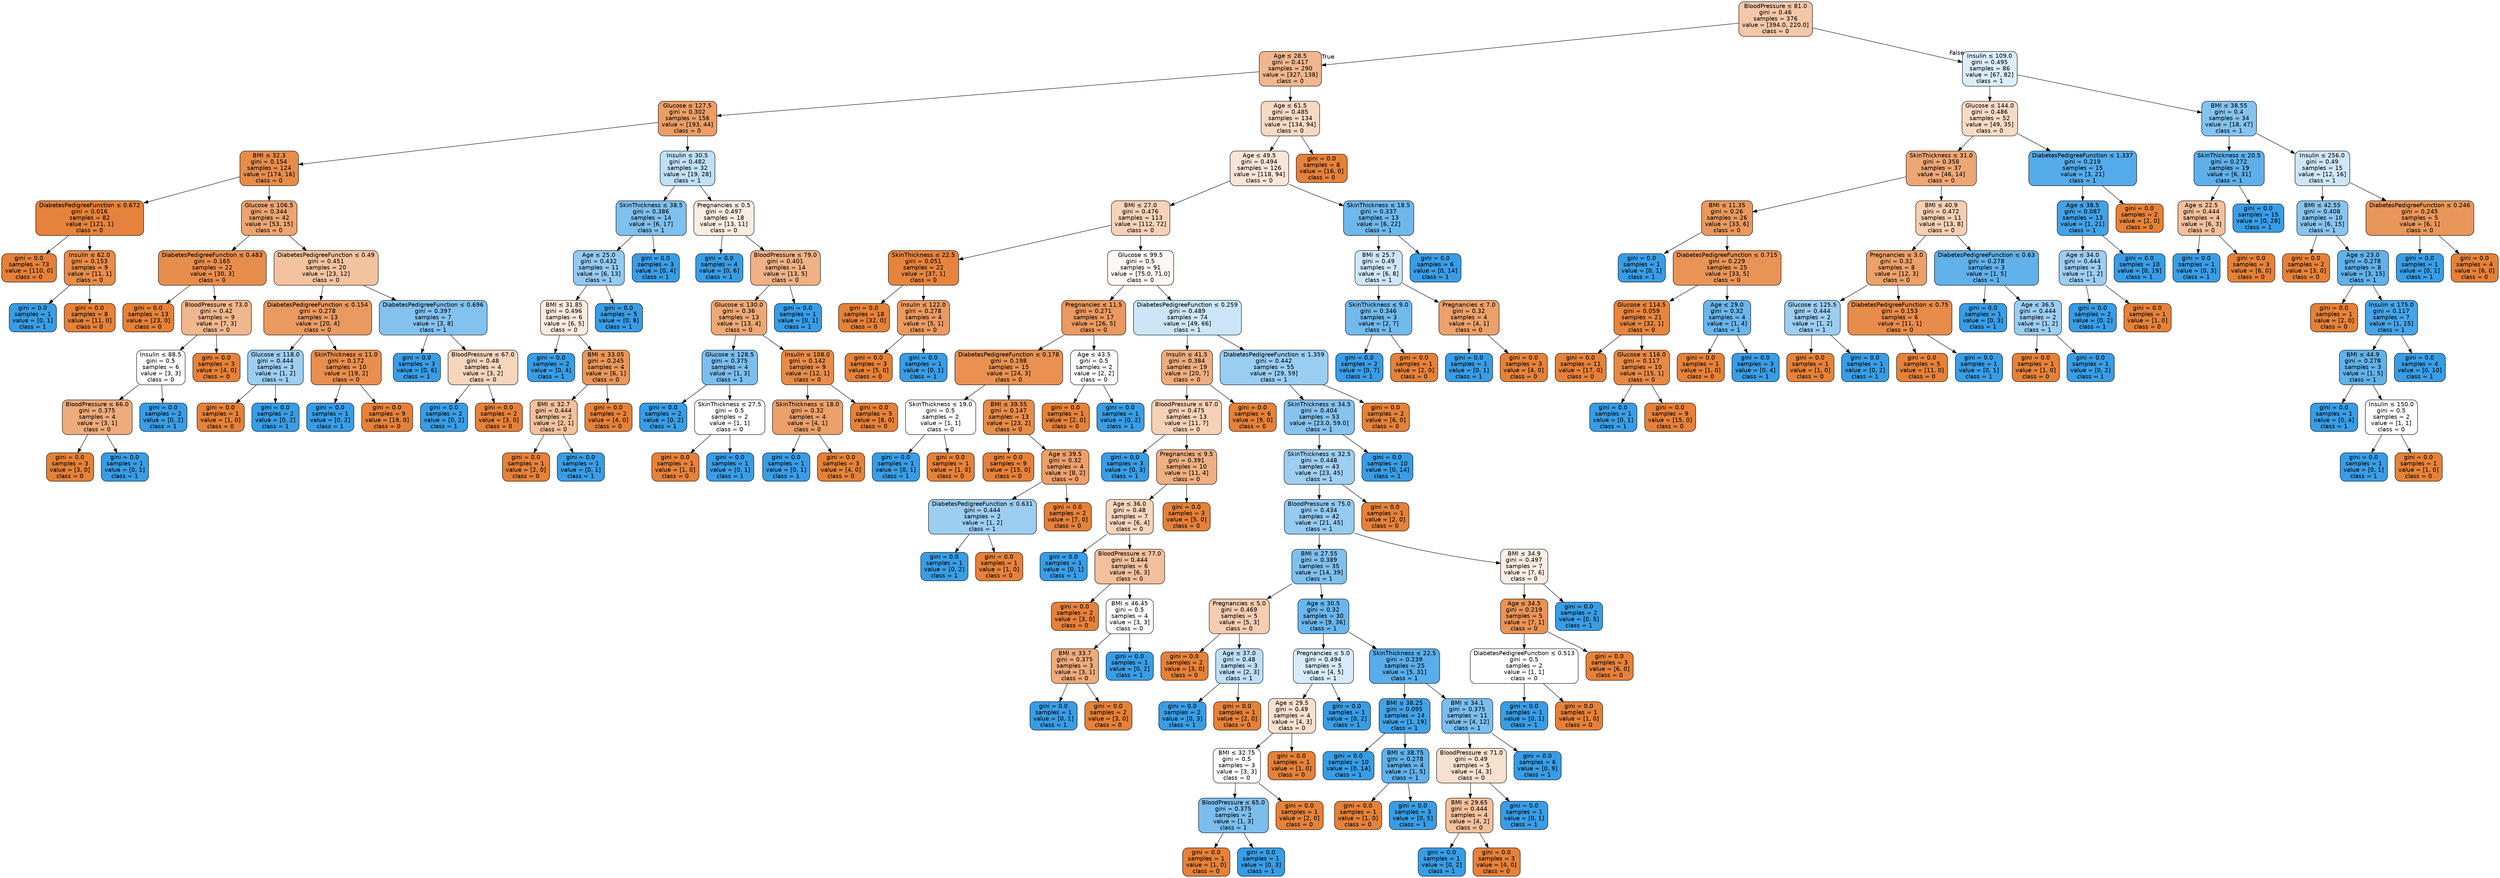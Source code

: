 digraph Tree {
node [shape=box, style="filled, rounded", color="black", fontname="helvetica"] ;
edge [fontname="helvetica"] ;
0 [label=<BloodPressure &le; 81.0<br/>gini = 0.46<br/>samples = 376<br/>value = [394.0, 220.0]<br/>class = 0>, fillcolor="#f4c7a8"] ;
1 [label=<Age &le; 28.5<br/>gini = 0.417<br/>samples = 290<br/>value = [327, 138]<br/>class = 0>, fillcolor="#f0b68d"] ;
0 -> 1 [labeldistance=2.5, labelangle=45, headlabel="True"] ;
2 [label=<Glucose &le; 127.5<br/>gini = 0.302<br/>samples = 156<br/>value = [193, 44]<br/>class = 0>, fillcolor="#eb9e66"] ;
1 -> 2 ;
3 [label=<BMI &le; 32.3<br/>gini = 0.154<br/>samples = 124<br/>value = [174, 16]<br/>class = 0>, fillcolor="#e78d4b"] ;
2 -> 3 ;
4 [label=<DiabetesPedigreeFunction &le; 0.672<br/>gini = 0.016<br/>samples = 82<br/>value = [121, 1]<br/>class = 0>, fillcolor="#e5823b"] ;
3 -> 4 ;
5 [label=<gini = 0.0<br/>samples = 73<br/>value = [110, 0]<br/>class = 0>, fillcolor="#e58139"] ;
4 -> 5 ;
6 [label=<Insulin &le; 62.0<br/>gini = 0.153<br/>samples = 9<br/>value = [11, 1]<br/>class = 0>, fillcolor="#e78c4b"] ;
4 -> 6 ;
7 [label=<gini = 0.0<br/>samples = 1<br/>value = [0, 1]<br/>class = 1>, fillcolor="#399de5"] ;
6 -> 7 ;
8 [label=<gini = 0.0<br/>samples = 8<br/>value = [11, 0]<br/>class = 0>, fillcolor="#e58139"] ;
6 -> 8 ;
9 [label=<Glucose &le; 106.5<br/>gini = 0.344<br/>samples = 42<br/>value = [53, 15]<br/>class = 0>, fillcolor="#eca571"] ;
3 -> 9 ;
10 [label=<DiabetesPedigreeFunction &le; 0.483<br/>gini = 0.165<br/>samples = 22<br/>value = [30, 3]<br/>class = 0>, fillcolor="#e88e4d"] ;
9 -> 10 ;
11 [label=<gini = 0.0<br/>samples = 13<br/>value = [23, 0]<br/>class = 0>, fillcolor="#e58139"] ;
10 -> 11 ;
12 [label=<BloodPressure &le; 73.0<br/>gini = 0.42<br/>samples = 9<br/>value = [7, 3]<br/>class = 0>, fillcolor="#f0b78e"] ;
10 -> 12 ;
13 [label=<Insulin &le; 88.5<br/>gini = 0.5<br/>samples = 6<br/>value = [3, 3]<br/>class = 0>, fillcolor="#ffffff"] ;
12 -> 13 ;
14 [label=<BloodPressure &le; 66.0<br/>gini = 0.375<br/>samples = 4<br/>value = [3, 1]<br/>class = 0>, fillcolor="#eeab7b"] ;
13 -> 14 ;
15 [label=<gini = 0.0<br/>samples = 3<br/>value = [3, 0]<br/>class = 0>, fillcolor="#e58139"] ;
14 -> 15 ;
16 [label=<gini = 0.0<br/>samples = 1<br/>value = [0, 1]<br/>class = 1>, fillcolor="#399de5"] ;
14 -> 16 ;
17 [label=<gini = 0.0<br/>samples = 2<br/>value = [0, 2]<br/>class = 1>, fillcolor="#399de5"] ;
13 -> 17 ;
18 [label=<gini = 0.0<br/>samples = 3<br/>value = [4, 0]<br/>class = 0>, fillcolor="#e58139"] ;
12 -> 18 ;
19 [label=<DiabetesPedigreeFunction &le; 0.49<br/>gini = 0.451<br/>samples = 20<br/>value = [23, 12]<br/>class = 0>, fillcolor="#f3c3a0"] ;
9 -> 19 ;
20 [label=<DiabetesPedigreeFunction &le; 0.154<br/>gini = 0.278<br/>samples = 13<br/>value = [20, 4]<br/>class = 0>, fillcolor="#ea9a61"] ;
19 -> 20 ;
21 [label=<Glucose &le; 118.0<br/>gini = 0.444<br/>samples = 3<br/>value = [1, 2]<br/>class = 1>, fillcolor="#9ccef2"] ;
20 -> 21 ;
22 [label=<gini = 0.0<br/>samples = 1<br/>value = [1, 0]<br/>class = 0>, fillcolor="#e58139"] ;
21 -> 22 ;
23 [label=<gini = 0.0<br/>samples = 2<br/>value = [0, 2]<br/>class = 1>, fillcolor="#399de5"] ;
21 -> 23 ;
24 [label=<SkinThickness &le; 11.0<br/>gini = 0.172<br/>samples = 10<br/>value = [19, 2]<br/>class = 0>, fillcolor="#e88e4e"] ;
20 -> 24 ;
25 [label=<gini = 0.0<br/>samples = 1<br/>value = [0, 2]<br/>class = 1>, fillcolor="#399de5"] ;
24 -> 25 ;
26 [label=<gini = 0.0<br/>samples = 9<br/>value = [19, 0]<br/>class = 0>, fillcolor="#e58139"] ;
24 -> 26 ;
27 [label=<DiabetesPedigreeFunction &le; 0.696<br/>gini = 0.397<br/>samples = 7<br/>value = [3, 8]<br/>class = 1>, fillcolor="#83c2ef"] ;
19 -> 27 ;
28 [label=<gini = 0.0<br/>samples = 3<br/>value = [0, 6]<br/>class = 1>, fillcolor="#399de5"] ;
27 -> 28 ;
29 [label=<BloodPressure &le; 67.0<br/>gini = 0.48<br/>samples = 4<br/>value = [3, 2]<br/>class = 0>, fillcolor="#f6d5bd"] ;
27 -> 29 ;
30 [label=<gini = 0.0<br/>samples = 2<br/>value = [0, 2]<br/>class = 1>, fillcolor="#399de5"] ;
29 -> 30 ;
31 [label=<gini = 0.0<br/>samples = 2<br/>value = [3, 0]<br/>class = 0>, fillcolor="#e58139"] ;
29 -> 31 ;
32 [label=<Insulin &le; 30.5<br/>gini = 0.482<br/>samples = 32<br/>value = [19, 28]<br/>class = 1>, fillcolor="#bfe0f7"] ;
2 -> 32 ;
33 [label=<SkinThickness &le; 38.5<br/>gini = 0.386<br/>samples = 14<br/>value = [6, 17]<br/>class = 1>, fillcolor="#7fc0ee"] ;
32 -> 33 ;
34 [label=<Age &le; 25.0<br/>gini = 0.432<br/>samples = 11<br/>value = [6, 13]<br/>class = 1>, fillcolor="#94caf1"] ;
33 -> 34 ;
35 [label=<BMI &le; 31.85<br/>gini = 0.496<br/>samples = 6<br/>value = [6, 5]<br/>class = 0>, fillcolor="#fbeade"] ;
34 -> 35 ;
36 [label=<gini = 0.0<br/>samples = 2<br/>value = [0, 4]<br/>class = 1>, fillcolor="#399de5"] ;
35 -> 36 ;
37 [label=<BMI &le; 33.05<br/>gini = 0.245<br/>samples = 4<br/>value = [6, 1]<br/>class = 0>, fillcolor="#e9965a"] ;
35 -> 37 ;
38 [label=<BMI &le; 32.7<br/>gini = 0.444<br/>samples = 2<br/>value = [2, 1]<br/>class = 0>, fillcolor="#f2c09c"] ;
37 -> 38 ;
39 [label=<gini = 0.0<br/>samples = 1<br/>value = [2, 0]<br/>class = 0>, fillcolor="#e58139"] ;
38 -> 39 ;
40 [label=<gini = 0.0<br/>samples = 1<br/>value = [0, 1]<br/>class = 1>, fillcolor="#399de5"] ;
38 -> 40 ;
41 [label=<gini = 0.0<br/>samples = 2<br/>value = [4, 0]<br/>class = 0>, fillcolor="#e58139"] ;
37 -> 41 ;
42 [label=<gini = 0.0<br/>samples = 5<br/>value = [0, 8]<br/>class = 1>, fillcolor="#399de5"] ;
34 -> 42 ;
43 [label=<gini = 0.0<br/>samples = 3<br/>value = [0, 4]<br/>class = 1>, fillcolor="#399de5"] ;
33 -> 43 ;
44 [label=<Pregnancies &le; 0.5<br/>gini = 0.497<br/>samples = 18<br/>value = [13, 11]<br/>class = 0>, fillcolor="#fbece1"] ;
32 -> 44 ;
45 [label=<gini = 0.0<br/>samples = 4<br/>value = [0, 6]<br/>class = 1>, fillcolor="#399de5"] ;
44 -> 45 ;
46 [label=<BloodPressure &le; 79.0<br/>gini = 0.401<br/>samples = 14<br/>value = [13, 5]<br/>class = 0>, fillcolor="#efb185"] ;
44 -> 46 ;
47 [label=<Glucose &le; 130.0<br/>gini = 0.36<br/>samples = 13<br/>value = [13, 4]<br/>class = 0>, fillcolor="#eda876"] ;
46 -> 47 ;
48 [label=<Glucose &le; 128.5<br/>gini = 0.375<br/>samples = 4<br/>value = [1, 3]<br/>class = 1>, fillcolor="#7bbeee"] ;
47 -> 48 ;
49 [label=<gini = 0.0<br/>samples = 2<br/>value = [0, 2]<br/>class = 1>, fillcolor="#399de5"] ;
48 -> 49 ;
50 [label=<SkinThickness &le; 27.5<br/>gini = 0.5<br/>samples = 2<br/>value = [1, 1]<br/>class = 0>, fillcolor="#ffffff"] ;
48 -> 50 ;
51 [label=<gini = 0.0<br/>samples = 1<br/>value = [1, 0]<br/>class = 0>, fillcolor="#e58139"] ;
50 -> 51 ;
52 [label=<gini = 0.0<br/>samples = 1<br/>value = [0, 1]<br/>class = 1>, fillcolor="#399de5"] ;
50 -> 52 ;
53 [label=<Insulin &le; 108.0<br/>gini = 0.142<br/>samples = 9<br/>value = [12, 1]<br/>class = 0>, fillcolor="#e78c49"] ;
47 -> 53 ;
54 [label=<SkinThickness &le; 18.0<br/>gini = 0.32<br/>samples = 4<br/>value = [4, 1]<br/>class = 0>, fillcolor="#eca06a"] ;
53 -> 54 ;
55 [label=<gini = 0.0<br/>samples = 1<br/>value = [0, 1]<br/>class = 1>, fillcolor="#399de5"] ;
54 -> 55 ;
56 [label=<gini = 0.0<br/>samples = 3<br/>value = [4, 0]<br/>class = 0>, fillcolor="#e58139"] ;
54 -> 56 ;
57 [label=<gini = 0.0<br/>samples = 5<br/>value = [8, 0]<br/>class = 0>, fillcolor="#e58139"] ;
53 -> 57 ;
58 [label=<gini = 0.0<br/>samples = 1<br/>value = [0, 1]<br/>class = 1>, fillcolor="#399de5"] ;
46 -> 58 ;
59 [label=<Age &le; 61.5<br/>gini = 0.485<br/>samples = 134<br/>value = [134, 94]<br/>class = 0>, fillcolor="#f7d9c4"] ;
1 -> 59 ;
60 [label=<Age &le; 49.5<br/>gini = 0.494<br/>samples = 126<br/>value = [118, 94]<br/>class = 0>, fillcolor="#fae5d7"] ;
59 -> 60 ;
61 [label=<BMI &le; 27.0<br/>gini = 0.476<br/>samples = 113<br/>value = [112, 72]<br/>class = 0>, fillcolor="#f6d2b8"] ;
60 -> 61 ;
62 [label=<SkinThickness &le; 22.5<br/>gini = 0.051<br/>samples = 22<br/>value = [37, 1]<br/>class = 0>, fillcolor="#e6843e"] ;
61 -> 62 ;
63 [label=<gini = 0.0<br/>samples = 18<br/>value = [32, 0]<br/>class = 0>, fillcolor="#e58139"] ;
62 -> 63 ;
64 [label=<Insulin &le; 122.0<br/>gini = 0.278<br/>samples = 4<br/>value = [5, 1]<br/>class = 0>, fillcolor="#ea9a61"] ;
62 -> 64 ;
65 [label=<gini = 0.0<br/>samples = 3<br/>value = [5, 0]<br/>class = 0>, fillcolor="#e58139"] ;
64 -> 65 ;
66 [label=<gini = 0.0<br/>samples = 1<br/>value = [0, 1]<br/>class = 1>, fillcolor="#399de5"] ;
64 -> 66 ;
67 [label=<Glucose &le; 99.5<br/>gini = 0.5<br/>samples = 91<br/>value = [75.0, 71.0]<br/>class = 0>, fillcolor="#fef8f4"] ;
61 -> 67 ;
68 [label=<Pregnancies &le; 11.5<br/>gini = 0.271<br/>samples = 17<br/>value = [26, 5]<br/>class = 0>, fillcolor="#ea995f"] ;
67 -> 68 ;
69 [label=<DiabetesPedigreeFunction &le; 0.178<br/>gini = 0.198<br/>samples = 15<br/>value = [24, 3]<br/>class = 0>, fillcolor="#e89152"] ;
68 -> 69 ;
70 [label=<SkinThickness &le; 19.0<br/>gini = 0.5<br/>samples = 2<br/>value = [1, 1]<br/>class = 0>, fillcolor="#ffffff"] ;
69 -> 70 ;
71 [label=<gini = 0.0<br/>samples = 1<br/>value = [0, 1]<br/>class = 1>, fillcolor="#399de5"] ;
70 -> 71 ;
72 [label=<gini = 0.0<br/>samples = 1<br/>value = [1, 0]<br/>class = 0>, fillcolor="#e58139"] ;
70 -> 72 ;
73 [label=<BMI &le; 39.55<br/>gini = 0.147<br/>samples = 13<br/>value = [23, 2]<br/>class = 0>, fillcolor="#e78c4a"] ;
69 -> 73 ;
74 [label=<gini = 0.0<br/>samples = 9<br/>value = [15, 0]<br/>class = 0>, fillcolor="#e58139"] ;
73 -> 74 ;
75 [label=<Age &le; 39.5<br/>gini = 0.32<br/>samples = 4<br/>value = [8, 2]<br/>class = 0>, fillcolor="#eca06a"] ;
73 -> 75 ;
76 [label=<DiabetesPedigreeFunction &le; 0.631<br/>gini = 0.444<br/>samples = 2<br/>value = [1, 2]<br/>class = 1>, fillcolor="#9ccef2"] ;
75 -> 76 ;
77 [label=<gini = 0.0<br/>samples = 1<br/>value = [0, 2]<br/>class = 1>, fillcolor="#399de5"] ;
76 -> 77 ;
78 [label=<gini = 0.0<br/>samples = 1<br/>value = [1, 0]<br/>class = 0>, fillcolor="#e58139"] ;
76 -> 78 ;
79 [label=<gini = 0.0<br/>samples = 2<br/>value = [7, 0]<br/>class = 0>, fillcolor="#e58139"] ;
75 -> 79 ;
80 [label=<Age &le; 43.5<br/>gini = 0.5<br/>samples = 2<br/>value = [2, 2]<br/>class = 0>, fillcolor="#ffffff"] ;
68 -> 80 ;
81 [label=<gini = 0.0<br/>samples = 1<br/>value = [2, 0]<br/>class = 0>, fillcolor="#e58139"] ;
80 -> 81 ;
82 [label=<gini = 0.0<br/>samples = 1<br/>value = [0, 2]<br/>class = 1>, fillcolor="#399de5"] ;
80 -> 82 ;
83 [label=<DiabetesPedigreeFunction &le; 0.259<br/>gini = 0.489<br/>samples = 74<br/>value = [49, 66]<br/>class = 1>, fillcolor="#cce6f8"] ;
67 -> 83 ;
84 [label=<Insulin &le; 41.5<br/>gini = 0.384<br/>samples = 19<br/>value = [20, 7]<br/>class = 0>, fillcolor="#eead7e"] ;
83 -> 84 ;
85 [label=<BloodPressure &le; 67.0<br/>gini = 0.475<br/>samples = 13<br/>value = [11, 7]<br/>class = 0>, fillcolor="#f6d1b7"] ;
84 -> 85 ;
86 [label=<gini = 0.0<br/>samples = 3<br/>value = [0, 3]<br/>class = 1>, fillcolor="#399de5"] ;
85 -> 86 ;
87 [label=<Pregnancies &le; 9.5<br/>gini = 0.391<br/>samples = 10<br/>value = [11, 4]<br/>class = 0>, fillcolor="#eeaf81"] ;
85 -> 87 ;
88 [label=<Age &le; 36.0<br/>gini = 0.48<br/>samples = 7<br/>value = [6, 4]<br/>class = 0>, fillcolor="#f6d5bd"] ;
87 -> 88 ;
89 [label=<gini = 0.0<br/>samples = 1<br/>value = [0, 1]<br/>class = 1>, fillcolor="#399de5"] ;
88 -> 89 ;
90 [label=<BloodPressure &le; 77.0<br/>gini = 0.444<br/>samples = 6<br/>value = [6, 3]<br/>class = 0>, fillcolor="#f2c09c"] ;
88 -> 90 ;
91 [label=<gini = 0.0<br/>samples = 2<br/>value = [3, 0]<br/>class = 0>, fillcolor="#e58139"] ;
90 -> 91 ;
92 [label=<BMI &le; 46.45<br/>gini = 0.5<br/>samples = 4<br/>value = [3, 3]<br/>class = 0>, fillcolor="#ffffff"] ;
90 -> 92 ;
93 [label=<BMI &le; 33.7<br/>gini = 0.375<br/>samples = 3<br/>value = [3, 1]<br/>class = 0>, fillcolor="#eeab7b"] ;
92 -> 93 ;
94 [label=<gini = 0.0<br/>samples = 1<br/>value = [0, 1]<br/>class = 1>, fillcolor="#399de5"] ;
93 -> 94 ;
95 [label=<gini = 0.0<br/>samples = 2<br/>value = [3, 0]<br/>class = 0>, fillcolor="#e58139"] ;
93 -> 95 ;
96 [label=<gini = 0.0<br/>samples = 1<br/>value = [0, 2]<br/>class = 1>, fillcolor="#399de5"] ;
92 -> 96 ;
97 [label=<gini = 0.0<br/>samples = 3<br/>value = [5, 0]<br/>class = 0>, fillcolor="#e58139"] ;
87 -> 97 ;
98 [label=<gini = 0.0<br/>samples = 6<br/>value = [9, 0]<br/>class = 0>, fillcolor="#e58139"] ;
84 -> 98 ;
99 [label=<DiabetesPedigreeFunction &le; 1.359<br/>gini = 0.442<br/>samples = 55<br/>value = [29, 59]<br/>class = 1>, fillcolor="#9acdf2"] ;
83 -> 99 ;
100 [label=<SkinThickness &le; 34.5<br/>gini = 0.404<br/>samples = 53<br/>value = [23.0, 59.0]<br/>class = 1>, fillcolor="#86c3ef"] ;
99 -> 100 ;
101 [label=<SkinThickness &le; 32.5<br/>gini = 0.448<br/>samples = 43<br/>value = [23, 45]<br/>class = 1>, fillcolor="#9ecff2"] ;
100 -> 101 ;
102 [label=<BloodPressure &le; 75.0<br/>gini = 0.434<br/>samples = 42<br/>value = [21, 45]<br/>class = 1>, fillcolor="#95cbf1"] ;
101 -> 102 ;
103 [label=<BMI &le; 27.55<br/>gini = 0.389<br/>samples = 35<br/>value = [14, 39]<br/>class = 1>, fillcolor="#80c0ee"] ;
102 -> 103 ;
104 [label=<Pregnancies &le; 5.0<br/>gini = 0.469<br/>samples = 5<br/>value = [5, 3]<br/>class = 0>, fillcolor="#f5cdb0"] ;
103 -> 104 ;
105 [label=<gini = 0.0<br/>samples = 2<br/>value = [3, 0]<br/>class = 0>, fillcolor="#e58139"] ;
104 -> 105 ;
106 [label=<Age &le; 37.0<br/>gini = 0.48<br/>samples = 3<br/>value = [2, 3]<br/>class = 1>, fillcolor="#bddef6"] ;
104 -> 106 ;
107 [label=<gini = 0.0<br/>samples = 2<br/>value = [0, 3]<br/>class = 1>, fillcolor="#399de5"] ;
106 -> 107 ;
108 [label=<gini = 0.0<br/>samples = 1<br/>value = [2, 0]<br/>class = 0>, fillcolor="#e58139"] ;
106 -> 108 ;
109 [label=<Age &le; 30.5<br/>gini = 0.32<br/>samples = 30<br/>value = [9, 36]<br/>class = 1>, fillcolor="#6ab6ec"] ;
103 -> 109 ;
110 [label=<Pregnancies &le; 5.0<br/>gini = 0.494<br/>samples = 5<br/>value = [4, 5]<br/>class = 1>, fillcolor="#d7ebfa"] ;
109 -> 110 ;
111 [label=<Age &le; 29.5<br/>gini = 0.49<br/>samples = 4<br/>value = [4, 3]<br/>class = 0>, fillcolor="#f8e0ce"] ;
110 -> 111 ;
112 [label=<BMI &le; 32.75<br/>gini = 0.5<br/>samples = 3<br/>value = [3, 3]<br/>class = 0>, fillcolor="#ffffff"] ;
111 -> 112 ;
113 [label=<BloodPressure &le; 65.0<br/>gini = 0.375<br/>samples = 2<br/>value = [1, 3]<br/>class = 1>, fillcolor="#7bbeee"] ;
112 -> 113 ;
114 [label=<gini = 0.0<br/>samples = 1<br/>value = [1, 0]<br/>class = 0>, fillcolor="#e58139"] ;
113 -> 114 ;
115 [label=<gini = 0.0<br/>samples = 1<br/>value = [0, 3]<br/>class = 1>, fillcolor="#399de5"] ;
113 -> 115 ;
116 [label=<gini = 0.0<br/>samples = 1<br/>value = [2, 0]<br/>class = 0>, fillcolor="#e58139"] ;
112 -> 116 ;
117 [label=<gini = 0.0<br/>samples = 1<br/>value = [1, 0]<br/>class = 0>, fillcolor="#e58139"] ;
111 -> 117 ;
118 [label=<gini = 0.0<br/>samples = 1<br/>value = [0, 2]<br/>class = 1>, fillcolor="#399de5"] ;
110 -> 118 ;
119 [label=<SkinThickness &le; 22.5<br/>gini = 0.239<br/>samples = 25<br/>value = [5, 31]<br/>class = 1>, fillcolor="#59ade9"] ;
109 -> 119 ;
120 [label=<BMI &le; 38.25<br/>gini = 0.095<br/>samples = 14<br/>value = [1, 19]<br/>class = 1>, fillcolor="#43a2e6"] ;
119 -> 120 ;
121 [label=<gini = 0.0<br/>samples = 10<br/>value = [0, 14]<br/>class = 1>, fillcolor="#399de5"] ;
120 -> 121 ;
122 [label=<BMI &le; 38.75<br/>gini = 0.278<br/>samples = 4<br/>value = [1, 5]<br/>class = 1>, fillcolor="#61b1ea"] ;
120 -> 122 ;
123 [label=<gini = 0.0<br/>samples = 1<br/>value = [1, 0]<br/>class = 0>, fillcolor="#e58139"] ;
122 -> 123 ;
124 [label=<gini = 0.0<br/>samples = 3<br/>value = [0, 5]<br/>class = 1>, fillcolor="#399de5"] ;
122 -> 124 ;
125 [label=<BMI &le; 34.1<br/>gini = 0.375<br/>samples = 11<br/>value = [4, 12]<br/>class = 1>, fillcolor="#7bbeee"] ;
119 -> 125 ;
126 [label=<BloodPressure &le; 71.0<br/>gini = 0.49<br/>samples = 5<br/>value = [4, 3]<br/>class = 0>, fillcolor="#f8e0ce"] ;
125 -> 126 ;
127 [label=<BMI &le; 29.65<br/>gini = 0.444<br/>samples = 4<br/>value = [4, 2]<br/>class = 0>, fillcolor="#f2c09c"] ;
126 -> 127 ;
128 [label=<gini = 0.0<br/>samples = 1<br/>value = [0, 2]<br/>class = 1>, fillcolor="#399de5"] ;
127 -> 128 ;
129 [label=<gini = 0.0<br/>samples = 3<br/>value = [4, 0]<br/>class = 0>, fillcolor="#e58139"] ;
127 -> 129 ;
130 [label=<gini = 0.0<br/>samples = 1<br/>value = [0, 1]<br/>class = 1>, fillcolor="#399de5"] ;
126 -> 130 ;
131 [label=<gini = 0.0<br/>samples = 6<br/>value = [0, 9]<br/>class = 1>, fillcolor="#399de5"] ;
125 -> 131 ;
132 [label=<BMI &le; 34.9<br/>gini = 0.497<br/>samples = 7<br/>value = [7, 6]<br/>class = 0>, fillcolor="#fbede3"] ;
102 -> 132 ;
133 [label=<Age &le; 34.5<br/>gini = 0.219<br/>samples = 5<br/>value = [7, 1]<br/>class = 0>, fillcolor="#e99355"] ;
132 -> 133 ;
134 [label=<DiabetesPedigreeFunction &le; 0.513<br/>gini = 0.5<br/>samples = 2<br/>value = [1, 1]<br/>class = 0>, fillcolor="#ffffff"] ;
133 -> 134 ;
135 [label=<gini = 0.0<br/>samples = 1<br/>value = [0, 1]<br/>class = 1>, fillcolor="#399de5"] ;
134 -> 135 ;
136 [label=<gini = 0.0<br/>samples = 1<br/>value = [1, 0]<br/>class = 0>, fillcolor="#e58139"] ;
134 -> 136 ;
137 [label=<gini = 0.0<br/>samples = 3<br/>value = [6, 0]<br/>class = 0>, fillcolor="#e58139"] ;
133 -> 137 ;
138 [label=<gini = 0.0<br/>samples = 2<br/>value = [0, 5]<br/>class = 1>, fillcolor="#399de5"] ;
132 -> 138 ;
139 [label=<gini = 0.0<br/>samples = 1<br/>value = [2, 0]<br/>class = 0>, fillcolor="#e58139"] ;
101 -> 139 ;
140 [label=<gini = 0.0<br/>samples = 10<br/>value = [0, 14]<br/>class = 1>, fillcolor="#399de5"] ;
100 -> 140 ;
141 [label=<gini = 0.0<br/>samples = 2<br/>value = [6, 0]<br/>class = 0>, fillcolor="#e58139"] ;
99 -> 141 ;
142 [label=<SkinThickness &le; 18.5<br/>gini = 0.337<br/>samples = 13<br/>value = [6, 22]<br/>class = 1>, fillcolor="#6fb8ec"] ;
60 -> 142 ;
143 [label=<BMI &le; 25.7<br/>gini = 0.49<br/>samples = 7<br/>value = [6, 8]<br/>class = 1>, fillcolor="#cee6f8"] ;
142 -> 143 ;
144 [label=<SkinThickness &le; 9.0<br/>gini = 0.346<br/>samples = 3<br/>value = [2, 7]<br/>class = 1>, fillcolor="#72b9ec"] ;
143 -> 144 ;
145 [label=<gini = 0.0<br/>samples = 2<br/>value = [0, 7]<br/>class = 1>, fillcolor="#399de5"] ;
144 -> 145 ;
146 [label=<gini = 0.0<br/>samples = 1<br/>value = [2, 0]<br/>class = 0>, fillcolor="#e58139"] ;
144 -> 146 ;
147 [label=<Pregnancies &le; 7.0<br/>gini = 0.32<br/>samples = 4<br/>value = [4, 1]<br/>class = 0>, fillcolor="#eca06a"] ;
143 -> 147 ;
148 [label=<gini = 0.0<br/>samples = 1<br/>value = [0, 1]<br/>class = 1>, fillcolor="#399de5"] ;
147 -> 148 ;
149 [label=<gini = 0.0<br/>samples = 3<br/>value = [4, 0]<br/>class = 0>, fillcolor="#e58139"] ;
147 -> 149 ;
150 [label=<gini = 0.0<br/>samples = 6<br/>value = [0, 14]<br/>class = 1>, fillcolor="#399de5"] ;
142 -> 150 ;
151 [label=<gini = 0.0<br/>samples = 8<br/>value = [16, 0]<br/>class = 0>, fillcolor="#e58139"] ;
59 -> 151 ;
152 [label=<Insulin &le; 109.0<br/>gini = 0.495<br/>samples = 86<br/>value = [67, 82]<br/>class = 1>, fillcolor="#dbedfa"] ;
0 -> 152 [labeldistance=2.5, labelangle=-45, headlabel="False"] ;
153 [label=<Glucose &le; 144.0<br/>gini = 0.486<br/>samples = 52<br/>value = [49, 35]<br/>class = 0>, fillcolor="#f8dbc6"] ;
152 -> 153 ;
154 [label=<SkinThickness &le; 31.0<br/>gini = 0.358<br/>samples = 37<br/>value = [46, 14]<br/>class = 0>, fillcolor="#eda775"] ;
153 -> 154 ;
155 [label=<BMI &le; 11.35<br/>gini = 0.26<br/>samples = 26<br/>value = [33, 6]<br/>class = 0>, fillcolor="#ea985d"] ;
154 -> 155 ;
156 [label=<gini = 0.0<br/>samples = 1<br/>value = [0, 1]<br/>class = 1>, fillcolor="#399de5"] ;
155 -> 156 ;
157 [label=<DiabetesPedigreeFunction &le; 0.715<br/>gini = 0.229<br/>samples = 25<br/>value = [33, 5]<br/>class = 0>, fillcolor="#e99457"] ;
155 -> 157 ;
158 [label=<Glucose &le; 114.5<br/>gini = 0.059<br/>samples = 21<br/>value = [32, 1]<br/>class = 0>, fillcolor="#e6853f"] ;
157 -> 158 ;
159 [label=<gini = 0.0<br/>samples = 11<br/>value = [17, 0]<br/>class = 0>, fillcolor="#e58139"] ;
158 -> 159 ;
160 [label=<Glucose &le; 116.0<br/>gini = 0.117<br/>samples = 10<br/>value = [15, 1]<br/>class = 0>, fillcolor="#e78946"] ;
158 -> 160 ;
161 [label=<gini = 0.0<br/>samples = 1<br/>value = [0, 1]<br/>class = 1>, fillcolor="#399de5"] ;
160 -> 161 ;
162 [label=<gini = 0.0<br/>samples = 9<br/>value = [15, 0]<br/>class = 0>, fillcolor="#e58139"] ;
160 -> 162 ;
163 [label=<Age &le; 29.0<br/>gini = 0.32<br/>samples = 4<br/>value = [1, 4]<br/>class = 1>, fillcolor="#6ab6ec"] ;
157 -> 163 ;
164 [label=<gini = 0.0<br/>samples = 1<br/>value = [1, 0]<br/>class = 0>, fillcolor="#e58139"] ;
163 -> 164 ;
165 [label=<gini = 0.0<br/>samples = 3<br/>value = [0, 4]<br/>class = 1>, fillcolor="#399de5"] ;
163 -> 165 ;
166 [label=<BMI &le; 40.9<br/>gini = 0.472<br/>samples = 11<br/>value = [13, 8]<br/>class = 0>, fillcolor="#f5cfb3"] ;
154 -> 166 ;
167 [label=<Pregnancies &le; 3.0<br/>gini = 0.32<br/>samples = 8<br/>value = [12, 3]<br/>class = 0>, fillcolor="#eca06a"] ;
166 -> 167 ;
168 [label=<Glucose &le; 125.5<br/>gini = 0.444<br/>samples = 2<br/>value = [1, 2]<br/>class = 1>, fillcolor="#9ccef2"] ;
167 -> 168 ;
169 [label=<gini = 0.0<br/>samples = 1<br/>value = [1, 0]<br/>class = 0>, fillcolor="#e58139"] ;
168 -> 169 ;
170 [label=<gini = 0.0<br/>samples = 1<br/>value = [0, 2]<br/>class = 1>, fillcolor="#399de5"] ;
168 -> 170 ;
171 [label=<DiabetesPedigreeFunction &le; 0.75<br/>gini = 0.153<br/>samples = 6<br/>value = [11, 1]<br/>class = 0>, fillcolor="#e78c4b"] ;
167 -> 171 ;
172 [label=<gini = 0.0<br/>samples = 5<br/>value = [11, 0]<br/>class = 0>, fillcolor="#e58139"] ;
171 -> 172 ;
173 [label=<gini = 0.0<br/>samples = 1<br/>value = [0, 1]<br/>class = 1>, fillcolor="#399de5"] ;
171 -> 173 ;
174 [label=<DiabetesPedigreeFunction &le; 0.63<br/>gini = 0.278<br/>samples = 3<br/>value = [1, 5]<br/>class = 1>, fillcolor="#61b1ea"] ;
166 -> 174 ;
175 [label=<gini = 0.0<br/>samples = 1<br/>value = [0, 3]<br/>class = 1>, fillcolor="#399de5"] ;
174 -> 175 ;
176 [label=<Age &le; 36.5<br/>gini = 0.444<br/>samples = 2<br/>value = [1, 2]<br/>class = 1>, fillcolor="#9ccef2"] ;
174 -> 176 ;
177 [label=<gini = 0.0<br/>samples = 1<br/>value = [1, 0]<br/>class = 0>, fillcolor="#e58139"] ;
176 -> 177 ;
178 [label=<gini = 0.0<br/>samples = 1<br/>value = [0, 2]<br/>class = 1>, fillcolor="#399de5"] ;
176 -> 178 ;
179 [label=<DiabetesPedigreeFunction &le; 1.337<br/>gini = 0.219<br/>samples = 15<br/>value = [3, 21]<br/>class = 1>, fillcolor="#55abe9"] ;
153 -> 179 ;
180 [label=<Age &le; 38.5<br/>gini = 0.087<br/>samples = 13<br/>value = [1, 21]<br/>class = 1>, fillcolor="#42a2e6"] ;
179 -> 180 ;
181 [label=<Age &le; 34.0<br/>gini = 0.444<br/>samples = 3<br/>value = [1, 2]<br/>class = 1>, fillcolor="#9ccef2"] ;
180 -> 181 ;
182 [label=<gini = 0.0<br/>samples = 2<br/>value = [0, 2]<br/>class = 1>, fillcolor="#399de5"] ;
181 -> 182 ;
183 [label=<gini = 0.0<br/>samples = 1<br/>value = [1, 0]<br/>class = 0>, fillcolor="#e58139"] ;
181 -> 183 ;
184 [label=<gini = 0.0<br/>samples = 10<br/>value = [0, 19]<br/>class = 1>, fillcolor="#399de5"] ;
180 -> 184 ;
185 [label=<gini = 0.0<br/>samples = 2<br/>value = [2, 0]<br/>class = 0>, fillcolor="#e58139"] ;
179 -> 185 ;
186 [label=<BMI &le; 38.55<br/>gini = 0.4<br/>samples = 34<br/>value = [18, 47]<br/>class = 1>, fillcolor="#85c3ef"] ;
152 -> 186 ;
187 [label=<SkinThickness &le; 20.5<br/>gini = 0.272<br/>samples = 19<br/>value = [6, 31]<br/>class = 1>, fillcolor="#5fb0ea"] ;
186 -> 187 ;
188 [label=<Age &le; 22.5<br/>gini = 0.444<br/>samples = 4<br/>value = [6, 3]<br/>class = 0>, fillcolor="#f2c09c"] ;
187 -> 188 ;
189 [label=<gini = 0.0<br/>samples = 1<br/>value = [0, 3]<br/>class = 1>, fillcolor="#399de5"] ;
188 -> 189 ;
190 [label=<gini = 0.0<br/>samples = 3<br/>value = [6, 0]<br/>class = 0>, fillcolor="#e58139"] ;
188 -> 190 ;
191 [label=<gini = 0.0<br/>samples = 15<br/>value = [0, 28]<br/>class = 1>, fillcolor="#399de5"] ;
187 -> 191 ;
192 [label=<Insulin &le; 256.0<br/>gini = 0.49<br/>samples = 15<br/>value = [12, 16]<br/>class = 1>, fillcolor="#cee6f8"] ;
186 -> 192 ;
193 [label=<BMI &le; 42.55<br/>gini = 0.408<br/>samples = 10<br/>value = [6, 15]<br/>class = 1>, fillcolor="#88c4ef"] ;
192 -> 193 ;
194 [label=<gini = 0.0<br/>samples = 2<br/>value = [3, 0]<br/>class = 0>, fillcolor="#e58139"] ;
193 -> 194 ;
195 [label=<Age &le; 23.0<br/>gini = 0.278<br/>samples = 8<br/>value = [3, 15]<br/>class = 1>, fillcolor="#61b1ea"] ;
193 -> 195 ;
196 [label=<gini = 0.0<br/>samples = 1<br/>value = [2, 0]<br/>class = 0>, fillcolor="#e58139"] ;
195 -> 196 ;
197 [label=<Insulin &le; 175.0<br/>gini = 0.117<br/>samples = 7<br/>value = [1, 15]<br/>class = 1>, fillcolor="#46a4e7"] ;
195 -> 197 ;
198 [label=<BMI &le; 44.9<br/>gini = 0.278<br/>samples = 3<br/>value = [1, 5]<br/>class = 1>, fillcolor="#61b1ea"] ;
197 -> 198 ;
199 [label=<gini = 0.0<br/>samples = 1<br/>value = [0, 4]<br/>class = 1>, fillcolor="#399de5"] ;
198 -> 199 ;
200 [label=<Insulin &le; 150.0<br/>gini = 0.5<br/>samples = 2<br/>value = [1, 1]<br/>class = 0>, fillcolor="#ffffff"] ;
198 -> 200 ;
201 [label=<gini = 0.0<br/>samples = 1<br/>value = [0, 1]<br/>class = 1>, fillcolor="#399de5"] ;
200 -> 201 ;
202 [label=<gini = 0.0<br/>samples = 1<br/>value = [1, 0]<br/>class = 0>, fillcolor="#e58139"] ;
200 -> 202 ;
203 [label=<gini = 0.0<br/>samples = 4<br/>value = [0, 10]<br/>class = 1>, fillcolor="#399de5"] ;
197 -> 203 ;
204 [label=<DiabetesPedigreeFunction &le; 0.246<br/>gini = 0.245<br/>samples = 5<br/>value = [6, 1]<br/>class = 0>, fillcolor="#e9965a"] ;
192 -> 204 ;
205 [label=<gini = 0.0<br/>samples = 1<br/>value = [0, 1]<br/>class = 1>, fillcolor="#399de5"] ;
204 -> 205 ;
206 [label=<gini = 0.0<br/>samples = 4<br/>value = [6, 0]<br/>class = 0>, fillcolor="#e58139"] ;
204 -> 206 ;
}